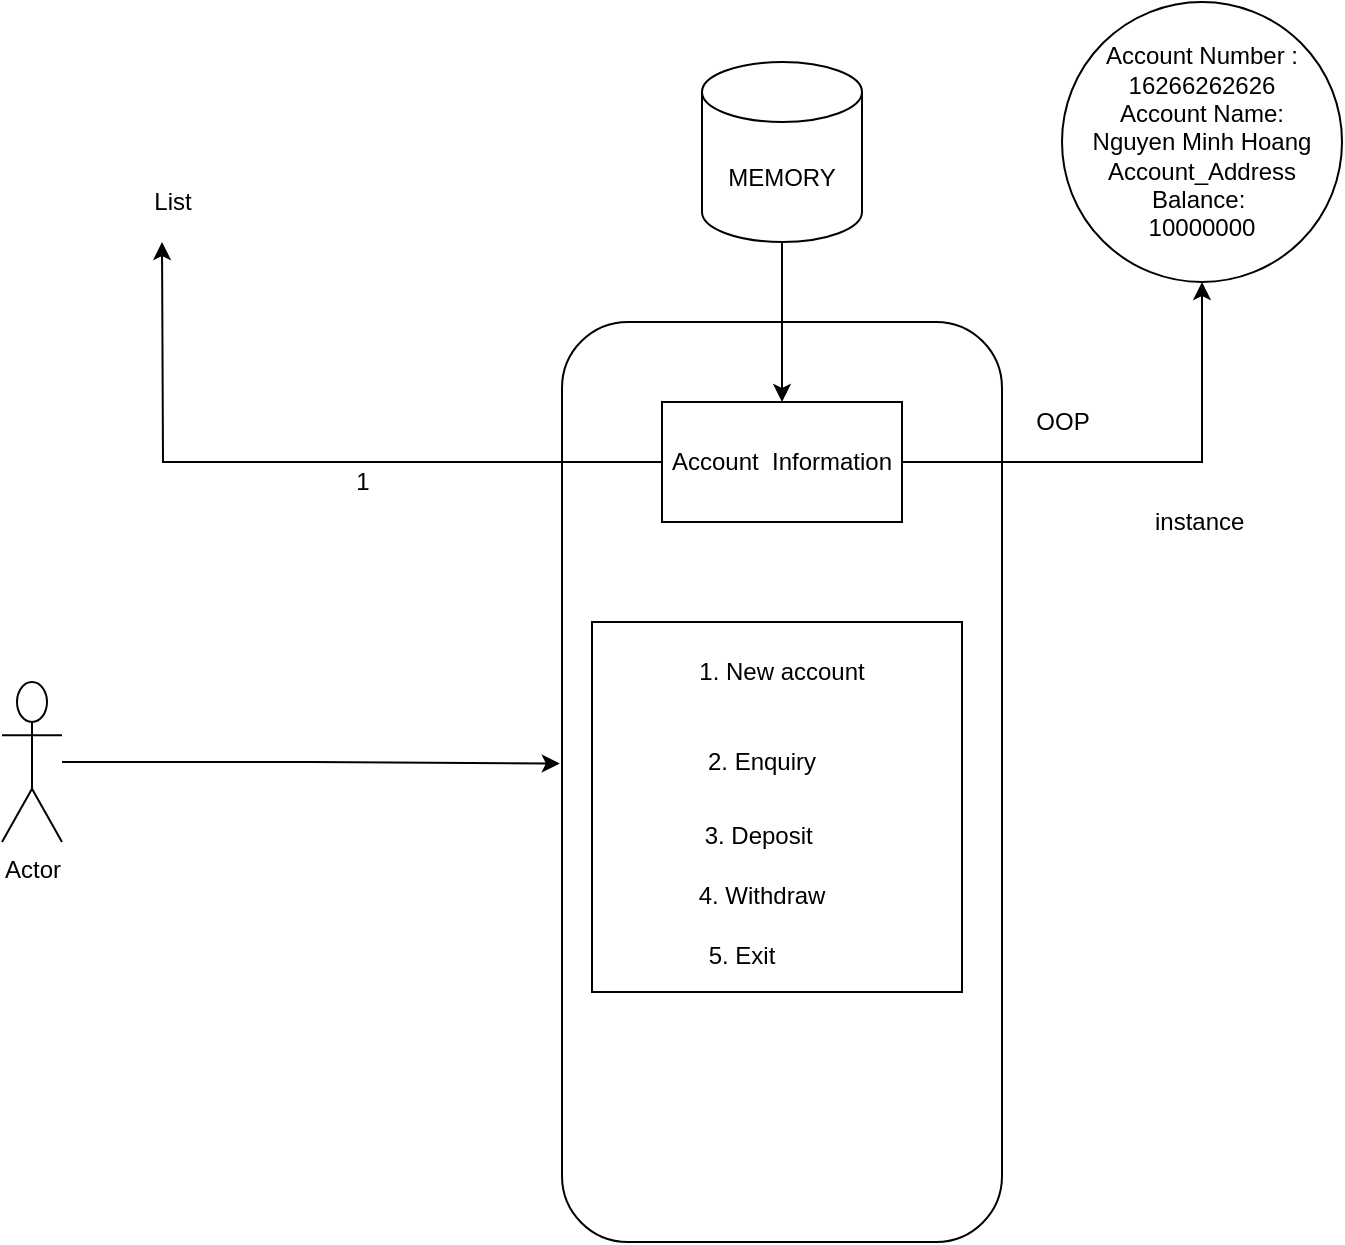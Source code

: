 <mxfile version="17.4.4" type="github">
  <diagram id="xkWoOhPlahn027A_bz_U" name="Page-1">
    <mxGraphModel dx="1422" dy="800" grid="1" gridSize="10" guides="1" tooltips="1" connect="1" arrows="1" fold="1" page="1" pageScale="1" pageWidth="827" pageHeight="1169" math="0" shadow="0">
      <root>
        <mxCell id="0" />
        <mxCell id="1" parent="0" />
        <mxCell id="tLf9KGzH2vNE5pYWF_To-3" style="edgeStyle=orthogonalEdgeStyle;rounded=0;orthogonalLoop=1;jettySize=auto;html=1;entryX=-0.005;entryY=0.48;entryDx=0;entryDy=0;entryPerimeter=0;" edge="1" parent="1" source="tLf9KGzH2vNE5pYWF_To-1" target="tLf9KGzH2vNE5pYWF_To-2">
          <mxGeometry relative="1" as="geometry" />
        </mxCell>
        <mxCell id="tLf9KGzH2vNE5pYWF_To-1" value="Actor" style="shape=umlActor;verticalLabelPosition=bottom;verticalAlign=top;html=1;outlineConnect=0;" vertex="1" parent="1">
          <mxGeometry x="120" y="360" width="30" height="80" as="geometry" />
        </mxCell>
        <mxCell id="tLf9KGzH2vNE5pYWF_To-2" value="" style="rounded=1;whiteSpace=wrap;html=1;" vertex="1" parent="1">
          <mxGeometry x="400" y="180" width="220" height="460" as="geometry" />
        </mxCell>
        <mxCell id="tLf9KGzH2vNE5pYWF_To-19" style="edgeStyle=orthogonalEdgeStyle;rounded=0;orthogonalLoop=1;jettySize=auto;html=1;" edge="1" parent="1" source="tLf9KGzH2vNE5pYWF_To-4" target="tLf9KGzH2vNE5pYWF_To-16">
          <mxGeometry relative="1" as="geometry" />
        </mxCell>
        <mxCell id="tLf9KGzH2vNE5pYWF_To-21" style="edgeStyle=orthogonalEdgeStyle;rounded=0;orthogonalLoop=1;jettySize=auto;html=1;" edge="1" parent="1" source="tLf9KGzH2vNE5pYWF_To-4">
          <mxGeometry relative="1" as="geometry">
            <mxPoint x="200" y="140" as="targetPoint" />
          </mxGeometry>
        </mxCell>
        <mxCell id="tLf9KGzH2vNE5pYWF_To-4" value="Account&amp;nbsp; Information" style="rounded=0;whiteSpace=wrap;html=1;" vertex="1" parent="1">
          <mxGeometry x="450" y="220" width="120" height="60" as="geometry" />
        </mxCell>
        <mxCell id="tLf9KGzH2vNE5pYWF_To-8" style="edgeStyle=orthogonalEdgeStyle;rounded=0;orthogonalLoop=1;jettySize=auto;html=1;entryX=0.5;entryY=0;entryDx=0;entryDy=0;" edge="1" parent="1" source="tLf9KGzH2vNE5pYWF_To-5" target="tLf9KGzH2vNE5pYWF_To-4">
          <mxGeometry relative="1" as="geometry" />
        </mxCell>
        <mxCell id="tLf9KGzH2vNE5pYWF_To-5" value="MEMORY" style="shape=cylinder3;whiteSpace=wrap;html=1;boundedLbl=1;backgroundOutline=1;size=15;" vertex="1" parent="1">
          <mxGeometry x="470" y="50" width="80" height="90" as="geometry" />
        </mxCell>
        <mxCell id="tLf9KGzH2vNE5pYWF_To-9" value="" style="whiteSpace=wrap;html=1;aspect=fixed;" vertex="1" parent="1">
          <mxGeometry x="415" y="330" width="185" height="185" as="geometry" />
        </mxCell>
        <mxCell id="tLf9KGzH2vNE5pYWF_To-10" value="1. New account" style="text;html=1;strokeColor=none;fillColor=none;align=center;verticalAlign=middle;whiteSpace=wrap;rounded=0;" vertex="1" parent="1">
          <mxGeometry x="450" y="340" width="120" height="30" as="geometry" />
        </mxCell>
        <mxCell id="tLf9KGzH2vNE5pYWF_To-11" value="2. Enquiry" style="text;html=1;strokeColor=none;fillColor=none;align=center;verticalAlign=middle;whiteSpace=wrap;rounded=0;" vertex="1" parent="1">
          <mxGeometry x="440" y="385" width="120" height="30" as="geometry" />
        </mxCell>
        <mxCell id="tLf9KGzH2vNE5pYWF_To-12" value="3. Deposit&amp;nbsp;" style="text;html=1;strokeColor=none;fillColor=none;align=center;verticalAlign=middle;whiteSpace=wrap;rounded=0;" vertex="1" parent="1">
          <mxGeometry x="440" y="422" width="120" height="30" as="geometry" />
        </mxCell>
        <mxCell id="tLf9KGzH2vNE5pYWF_To-13" value="4. Withdraw" style="text;html=1;strokeColor=none;fillColor=none;align=center;verticalAlign=middle;whiteSpace=wrap;rounded=0;" vertex="1" parent="1">
          <mxGeometry x="440" y="452" width="120" height="30" as="geometry" />
        </mxCell>
        <mxCell id="tLf9KGzH2vNE5pYWF_To-15" value="5. Exit" style="text;html=1;strokeColor=none;fillColor=none;align=center;verticalAlign=middle;whiteSpace=wrap;rounded=0;" vertex="1" parent="1">
          <mxGeometry x="430" y="482" width="120" height="30" as="geometry" />
        </mxCell>
        <mxCell id="tLf9KGzH2vNE5pYWF_To-16" value="Account Number : 16266262626&lt;br&gt;Account Name:&lt;br&gt;Nguyen Minh Hoang&lt;br&gt;Account_Address&lt;br&gt;Balance:&amp;nbsp;&lt;br&gt;10000000" style="ellipse;whiteSpace=wrap;html=1;" vertex="1" parent="1">
          <mxGeometry x="650" y="20" width="140" height="140" as="geometry" />
        </mxCell>
        <mxCell id="tLf9KGzH2vNE5pYWF_To-20" value="1" style="text;html=1;align=center;verticalAlign=middle;resizable=0;points=[];autosize=1;strokeColor=none;fillColor=none;" vertex="1" parent="1">
          <mxGeometry x="290" y="250" width="20" height="20" as="geometry" />
        </mxCell>
        <mxCell id="tLf9KGzH2vNE5pYWF_To-22" value="List" style="text;html=1;align=center;verticalAlign=middle;resizable=0;points=[];autosize=1;strokeColor=none;fillColor=none;" vertex="1" parent="1">
          <mxGeometry x="190" y="110" width="30" height="20" as="geometry" />
        </mxCell>
        <mxCell id="tLf9KGzH2vNE5pYWF_To-23" value="instance&amp;nbsp;" style="text;html=1;align=center;verticalAlign=middle;resizable=0;points=[];autosize=1;strokeColor=none;fillColor=none;" vertex="1" parent="1">
          <mxGeometry x="690" y="270" width="60" height="20" as="geometry" />
        </mxCell>
        <mxCell id="tLf9KGzH2vNE5pYWF_To-25" value="OOP" style="text;html=1;align=center;verticalAlign=middle;resizable=0;points=[];autosize=1;strokeColor=none;fillColor=none;" vertex="1" parent="1">
          <mxGeometry x="630" y="220" width="40" height="20" as="geometry" />
        </mxCell>
      </root>
    </mxGraphModel>
  </diagram>
</mxfile>
